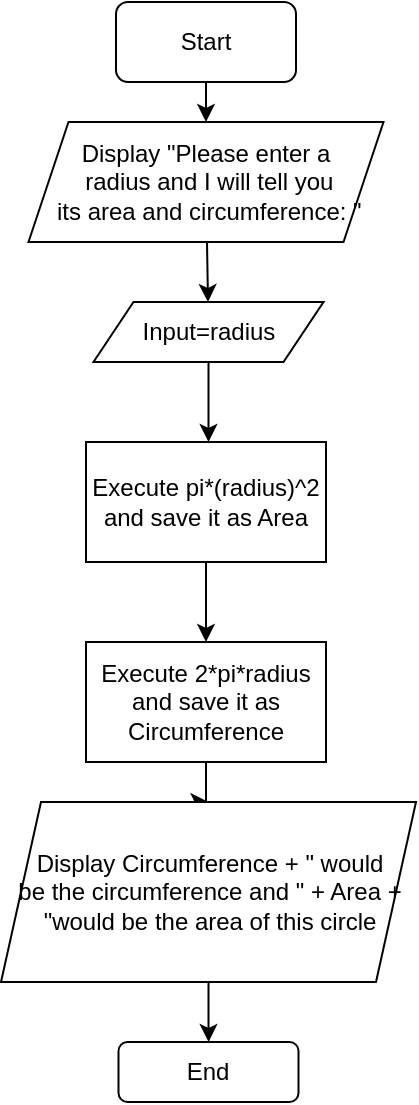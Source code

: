 <mxfile>
    <diagram name="Page-1" id="GciBP0H3xGtkg3ePsBkX">
        <mxGraphModel dx="1136" dy="607" grid="1" gridSize="10" guides="1" tooltips="1" connect="1" arrows="1" fold="1" page="1" pageScale="1" pageWidth="850" pageHeight="1100" math="0" shadow="0">
            <root>
                <mxCell id="0"/>
                <mxCell id="1" parent="0"/>
                <mxCell id="pzA6dthsY2n9U7u8kSMn-4" value="" style="edgeStyle=orthogonalEdgeStyle;rounded=0;orthogonalLoop=1;jettySize=auto;html=1;" parent="1" source="pzA6dthsY2n9U7u8kSMn-1" target="pzA6dthsY2n9U7u8kSMn-3" edge="1">
                    <mxGeometry relative="1" as="geometry"/>
                </mxCell>
                <mxCell id="pzA6dthsY2n9U7u8kSMn-1" value="Start" style="rounded=1;whiteSpace=wrap;html=1;" parent="1" vertex="1">
                    <mxGeometry x="80" y="40" width="90" height="40" as="geometry"/>
                </mxCell>
                <mxCell id="pzA6dthsY2n9U7u8kSMn-7" value="" style="edgeStyle=orthogonalEdgeStyle;rounded=0;orthogonalLoop=1;jettySize=auto;html=1;exitX=0.5;exitY=1;exitDx=0;exitDy=0;" parent="1" source="2" target="pzA6dthsY2n9U7u8kSMn-6" edge="1">
                    <mxGeometry relative="1" as="geometry">
                        <Array as="points">
                            <mxPoint x="125" y="290"/>
                        </Array>
                    </mxGeometry>
                </mxCell>
                <mxCell id="3" value="" style="edgeStyle=none;html=1;" parent="1" source="pzA6dthsY2n9U7u8kSMn-3" target="2" edge="1">
                    <mxGeometry relative="1" as="geometry"/>
                </mxCell>
                <mxCell id="pzA6dthsY2n9U7u8kSMn-3" value="&lt;div&gt;Display &quot;Please enter a&lt;/div&gt;&lt;div&gt;&amp;nbsp;radius and I will tell you&lt;/div&gt;&lt;div&gt;&amp;nbsp;its area and circumference: &quot;&lt;/div&gt;" style="shape=parallelogram;perimeter=parallelogramPerimeter;whiteSpace=wrap;html=1;fixedSize=1;" parent="1" vertex="1">
                    <mxGeometry x="36.25" y="100" width="177.5" height="60" as="geometry"/>
                </mxCell>
                <mxCell id="pzA6dthsY2n9U7u8kSMn-9" value="" style="edgeStyle=orthogonalEdgeStyle;rounded=0;orthogonalLoop=1;jettySize=auto;html=1;" parent="1" source="pzA6dthsY2n9U7u8kSMn-6" target="pzA6dthsY2n9U7u8kSMn-8" edge="1">
                    <mxGeometry relative="1" as="geometry"/>
                </mxCell>
                <mxCell id="pzA6dthsY2n9U7u8kSMn-6" value="&lt;div&gt;Execute pi*(radius)^2&lt;/div&gt;&lt;div&gt;and save it as Area&lt;br&gt;&lt;/div&gt;" style="whiteSpace=wrap;html=1;" parent="1" vertex="1">
                    <mxGeometry x="65" y="260" width="120" height="60" as="geometry"/>
                </mxCell>
                <mxCell id="pzA6dthsY2n9U7u8kSMn-11" value="" style="edgeStyle=orthogonalEdgeStyle;rounded=0;orthogonalLoop=1;jettySize=auto;html=1;" parent="1" source="pzA6dthsY2n9U7u8kSMn-8" target="pzA6dthsY2n9U7u8kSMn-10" edge="1">
                    <mxGeometry relative="1" as="geometry"/>
                </mxCell>
                <mxCell id="pzA6dthsY2n9U7u8kSMn-8" value="&lt;div&gt;Execute 2*pi*radius&lt;/div&gt;&lt;div&gt;and save it as Circumference&lt;br&gt;&lt;/div&gt;" style="whiteSpace=wrap;html=1;" parent="1" vertex="1">
                    <mxGeometry x="65" y="360" width="120" height="60" as="geometry"/>
                </mxCell>
                <mxCell id="pzA6dthsY2n9U7u8kSMn-16" value="" style="edgeStyle=orthogonalEdgeStyle;rounded=0;orthogonalLoop=1;jettySize=auto;html=1;" parent="1" source="pzA6dthsY2n9U7u8kSMn-10" target="pzA6dthsY2n9U7u8kSMn-13" edge="1">
                    <mxGeometry relative="1" as="geometry"/>
                </mxCell>
                <mxCell id="pzA6dthsY2n9U7u8kSMn-10" value="&lt;div&gt;Display Circumference + &quot; would&lt;/div&gt;&lt;div&gt;&amp;nbsp;be the circumference and &quot; + Area +&amp;nbsp;&lt;/div&gt;&lt;div&gt;&quot;would be the area of this circle&lt;/div&gt;" style="shape=parallelogram;perimeter=parallelogramPerimeter;whiteSpace=wrap;html=1;fixedSize=1;" parent="1" vertex="1">
                    <mxGeometry x="22.5" y="440" width="207.5" height="90" as="geometry"/>
                </mxCell>
                <mxCell id="pzA6dthsY2n9U7u8kSMn-13" value="End" style="rounded=1;whiteSpace=wrap;html=1;" parent="1" vertex="1">
                    <mxGeometry x="81.25" y="560" width="90" height="30" as="geometry"/>
                </mxCell>
                <mxCell id="2" value="Input=radius" style="shape=parallelogram;perimeter=parallelogramPerimeter;whiteSpace=wrap;html=1;fixedSize=1;" parent="1" vertex="1">
                    <mxGeometry x="68.75" y="190" width="115" height="30" as="geometry"/>
                </mxCell>
            </root>
        </mxGraphModel>
    </diagram>
</mxfile>